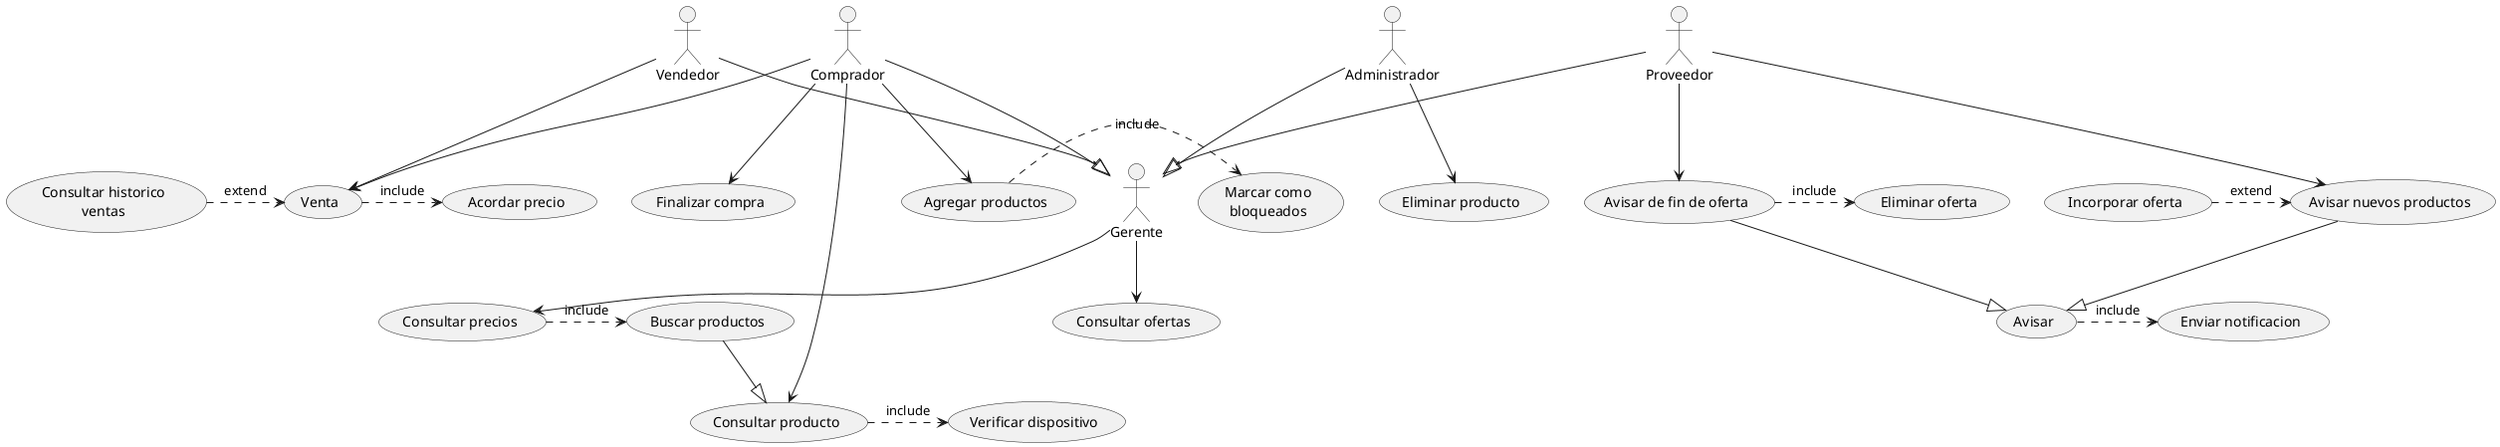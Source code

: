 @startuml sistema_de_compras


(Venta)
(Consultar historico\nventas) 
 (Acordar precio)
 (Eliminar producto)
 (Incorporar oferta)
 (Avisar)
 (Eliminar oferta)
 (Consultar precios)
 (Buscar productos)
 (Consultar producto)
 (Verificar dispositivo)
 (Finalizar compra)
 (Agregar productos)
 (Marcar como\nbloqueados)

:Vendedor:
:Comprador: 
:Gerente:
:Proveedor:
:Administrador:

Vendedor--|> Gerente
Comprador--|> Gerente
Administrador--|> Gerente
Proveedor--|> Gerente

Gerente -->(Consultar ofertas)
Gerente -->(Consultar precios)
Vendedor -->(Venta)
Comprador -->(Venta)
Comprador -->(Agregar productos)
Comprador -->(Finalizar compra)
Comprador -->(Consultar producto)
Proveedor -->(Avisar nuevos productos)
Proveedor -->(Avisar de fin de oferta)
Administrador -->(Eliminar producto)


(Buscar productos) --|> (Consultar producto)
(Avisar nuevos productos) --|> (Avisar)
(Avisar de fin de oferta) --|> (Avisar)
(Consultar precios) .> (Buscar productos) : include
(Consultar producto) .> (Verificar dispositivo) : include
(Avisar) .> (Enviar notificacion) : include
(Avisar de fin de oferta) .> (Eliminar oferta) : include
(Agregar productos) .> (Marcar como\nbloqueados) : include
(Venta) .> (Acordar precio) : include
(Incorporar oferta) .> (Avisar nuevos productos) : extend
(Consultar historico\nventas) .> (Venta) : extend




@enduml
